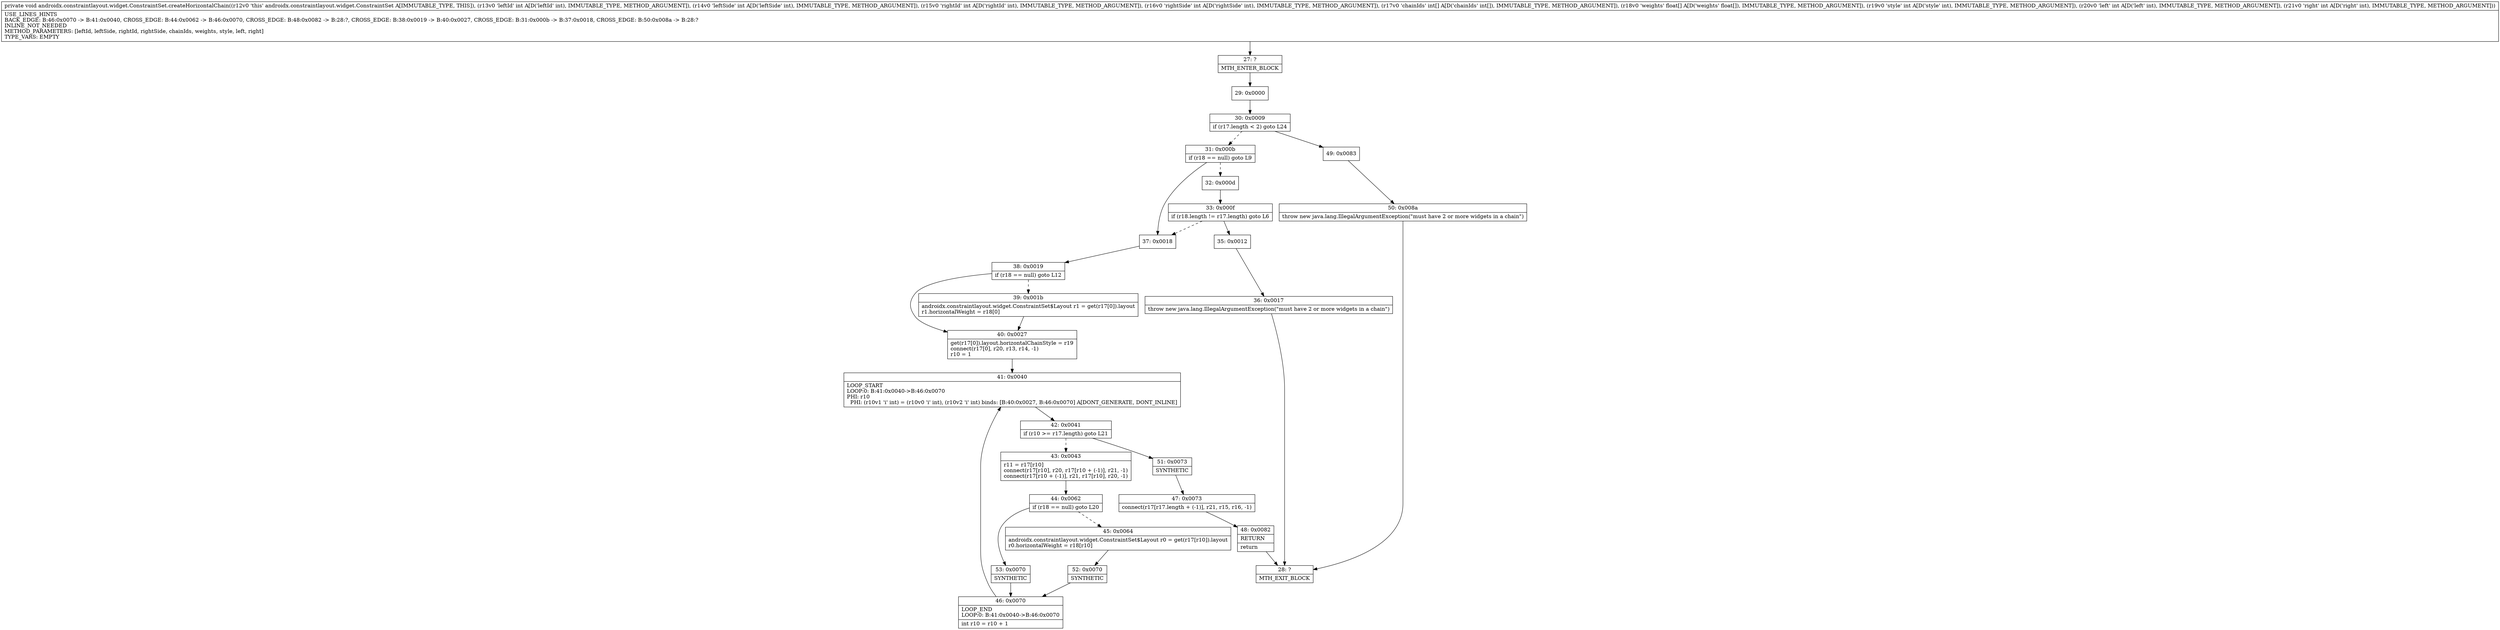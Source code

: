 digraph "CFG forandroidx.constraintlayout.widget.ConstraintSet.createHorizontalChain(IIII[I[FIII)V" {
Node_27 [shape=record,label="{27\:\ ?|MTH_ENTER_BLOCK\l}"];
Node_29 [shape=record,label="{29\:\ 0x0000}"];
Node_30 [shape=record,label="{30\:\ 0x0009|if (r17.length \< 2) goto L24\l}"];
Node_31 [shape=record,label="{31\:\ 0x000b|if (r18 == null) goto L9\l}"];
Node_32 [shape=record,label="{32\:\ 0x000d}"];
Node_33 [shape=record,label="{33\:\ 0x000f|if (r18.length != r17.length) goto L6\l}"];
Node_35 [shape=record,label="{35\:\ 0x0012}"];
Node_36 [shape=record,label="{36\:\ 0x0017|throw new java.lang.IllegalArgumentException(\"must have 2 or more widgets in a chain\")\l}"];
Node_28 [shape=record,label="{28\:\ ?|MTH_EXIT_BLOCK\l}"];
Node_37 [shape=record,label="{37\:\ 0x0018}"];
Node_38 [shape=record,label="{38\:\ 0x0019|if (r18 == null) goto L12\l}"];
Node_39 [shape=record,label="{39\:\ 0x001b|androidx.constraintlayout.widget.ConstraintSet$Layout r1 = get(r17[0]).layout\lr1.horizontalWeight = r18[0]\l}"];
Node_40 [shape=record,label="{40\:\ 0x0027|get(r17[0]).layout.horizontalChainStyle = r19\lconnect(r17[0], r20, r13, r14, \-1)\lr10 = 1\l}"];
Node_41 [shape=record,label="{41\:\ 0x0040|LOOP_START\lLOOP:0: B:41:0x0040\-\>B:46:0x0070\lPHI: r10 \l  PHI: (r10v1 'i' int) = (r10v0 'i' int), (r10v2 'i' int) binds: [B:40:0x0027, B:46:0x0070] A[DONT_GENERATE, DONT_INLINE]\l}"];
Node_42 [shape=record,label="{42\:\ 0x0041|if (r10 \>= r17.length) goto L21\l}"];
Node_43 [shape=record,label="{43\:\ 0x0043|r11 = r17[r10]\lconnect(r17[r10], r20, r17[r10 + (\-1)], r21, \-1)\lconnect(r17[r10 + (\-1)], r21, r17[r10], r20, \-1)\l}"];
Node_44 [shape=record,label="{44\:\ 0x0062|if (r18 == null) goto L20\l}"];
Node_45 [shape=record,label="{45\:\ 0x0064|androidx.constraintlayout.widget.ConstraintSet$Layout r0 = get(r17[r10]).layout\lr0.horizontalWeight = r18[r10]\l}"];
Node_52 [shape=record,label="{52\:\ 0x0070|SYNTHETIC\l}"];
Node_46 [shape=record,label="{46\:\ 0x0070|LOOP_END\lLOOP:0: B:41:0x0040\-\>B:46:0x0070\l|int r10 = r10 + 1\l}"];
Node_53 [shape=record,label="{53\:\ 0x0070|SYNTHETIC\l}"];
Node_51 [shape=record,label="{51\:\ 0x0073|SYNTHETIC\l}"];
Node_47 [shape=record,label="{47\:\ 0x0073|connect(r17[r17.length + (\-1)], r21, r15, r16, \-1)\l}"];
Node_48 [shape=record,label="{48\:\ 0x0082|RETURN\l|return\l}"];
Node_49 [shape=record,label="{49\:\ 0x0083}"];
Node_50 [shape=record,label="{50\:\ 0x008a|throw new java.lang.IllegalArgumentException(\"must have 2 or more widgets in a chain\")\l}"];
MethodNode[shape=record,label="{private void androidx.constraintlayout.widget.ConstraintSet.createHorizontalChain((r12v0 'this' androidx.constraintlayout.widget.ConstraintSet A[IMMUTABLE_TYPE, THIS]), (r13v0 'leftId' int A[D('leftId' int), IMMUTABLE_TYPE, METHOD_ARGUMENT]), (r14v0 'leftSide' int A[D('leftSide' int), IMMUTABLE_TYPE, METHOD_ARGUMENT]), (r15v0 'rightId' int A[D('rightId' int), IMMUTABLE_TYPE, METHOD_ARGUMENT]), (r16v0 'rightSide' int A[D('rightSide' int), IMMUTABLE_TYPE, METHOD_ARGUMENT]), (r17v0 'chainIds' int[] A[D('chainIds' int[]), IMMUTABLE_TYPE, METHOD_ARGUMENT]), (r18v0 'weights' float[] A[D('weights' float[]), IMMUTABLE_TYPE, METHOD_ARGUMENT]), (r19v0 'style' int A[D('style' int), IMMUTABLE_TYPE, METHOD_ARGUMENT]), (r20v0 'left' int A[D('left' int), IMMUTABLE_TYPE, METHOD_ARGUMENT]), (r21v0 'right' int A[D('right' int), IMMUTABLE_TYPE, METHOD_ARGUMENT]))  | USE_LINES_HINTS\lBACK_EDGE: B:46:0x0070 \-\> B:41:0x0040, CROSS_EDGE: B:44:0x0062 \-\> B:46:0x0070, CROSS_EDGE: B:48:0x0082 \-\> B:28:?, CROSS_EDGE: B:38:0x0019 \-\> B:40:0x0027, CROSS_EDGE: B:31:0x000b \-\> B:37:0x0018, CROSS_EDGE: B:50:0x008a \-\> B:28:?\lINLINE_NOT_NEEDED\lMETHOD_PARAMETERS: [leftId, leftSide, rightId, rightSide, chainIds, weights, style, left, right]\lTYPE_VARS: EMPTY\l}"];
MethodNode -> Node_27;Node_27 -> Node_29;
Node_29 -> Node_30;
Node_30 -> Node_31[style=dashed];
Node_30 -> Node_49;
Node_31 -> Node_32[style=dashed];
Node_31 -> Node_37;
Node_32 -> Node_33;
Node_33 -> Node_35;
Node_33 -> Node_37[style=dashed];
Node_35 -> Node_36;
Node_36 -> Node_28;
Node_37 -> Node_38;
Node_38 -> Node_39[style=dashed];
Node_38 -> Node_40;
Node_39 -> Node_40;
Node_40 -> Node_41;
Node_41 -> Node_42;
Node_42 -> Node_43[style=dashed];
Node_42 -> Node_51;
Node_43 -> Node_44;
Node_44 -> Node_45[style=dashed];
Node_44 -> Node_53;
Node_45 -> Node_52;
Node_52 -> Node_46;
Node_46 -> Node_41;
Node_53 -> Node_46;
Node_51 -> Node_47;
Node_47 -> Node_48;
Node_48 -> Node_28;
Node_49 -> Node_50;
Node_50 -> Node_28;
}


